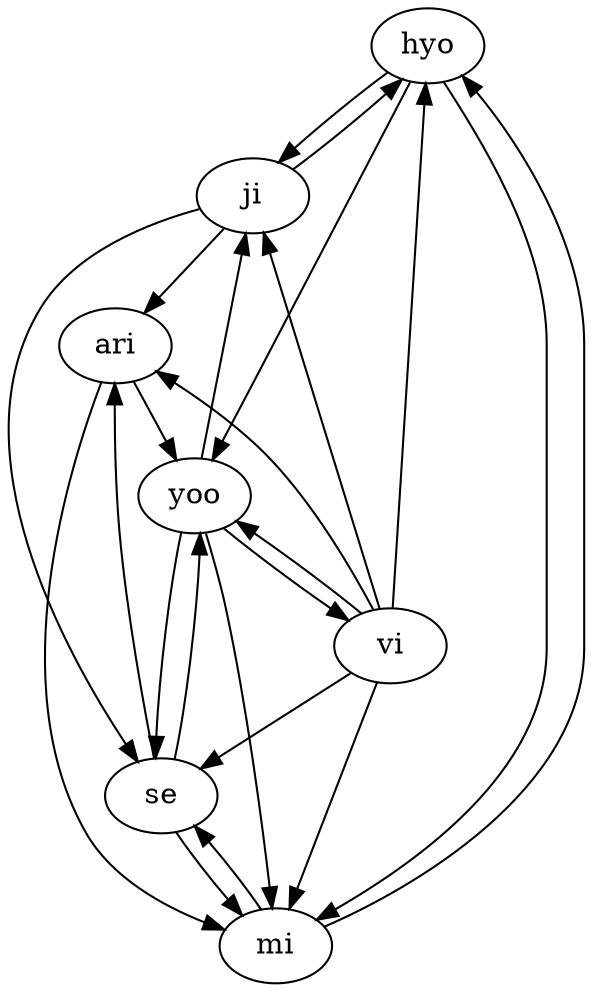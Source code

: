 digraph {
hyo->ji;
ji->hyo;
hyo->yoo;
hyo->mi;
mi->hyo;
vi->hyo;
yoo->ji;
vi->ji;
ji->se;
ji->ari;
yoo->mi;
yoo->vi;
vi->yoo;
yoo->se;
se->yoo;
ari->yoo;
vi->mi;
mi->se;
se->mi;
ari->mi;
vi->se;
vi->ari;
se->ari;
}